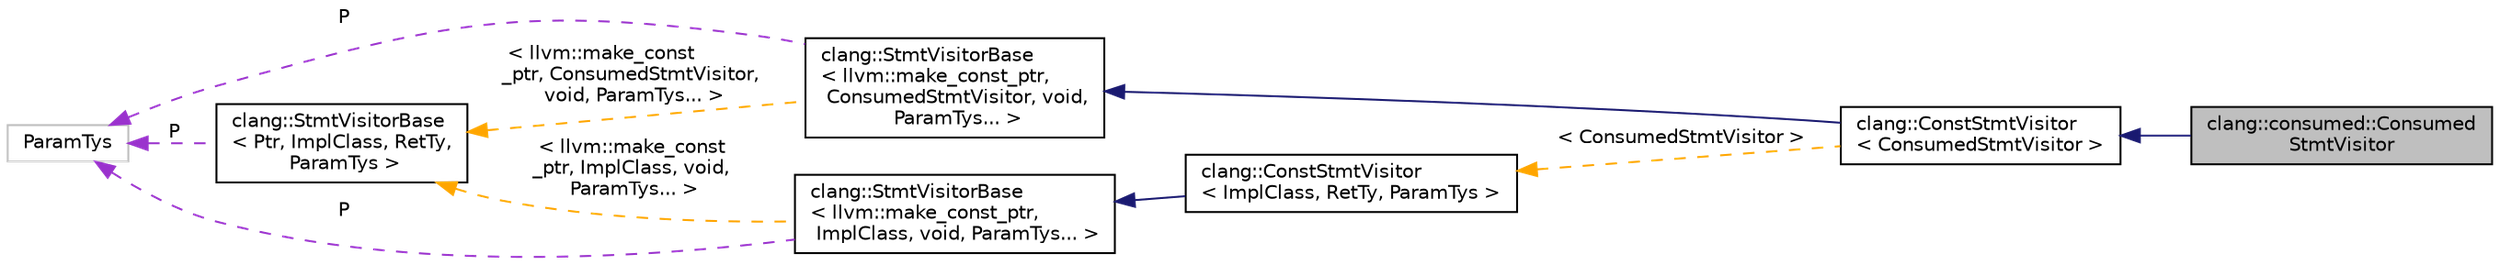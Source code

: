 digraph "clang::consumed::ConsumedStmtVisitor"
{
 // LATEX_PDF_SIZE
  bgcolor="transparent";
  edge [fontname="Helvetica",fontsize="10",labelfontname="Helvetica",labelfontsize="10"];
  node [fontname="Helvetica",fontsize="10",shape=record];
  rankdir="LR";
  Node1 [label="clang::consumed::Consumed\lStmtVisitor",height=0.2,width=0.4,color="black", fillcolor="grey75", style="filled", fontcolor="black",tooltip=" "];
  Node2 -> Node1 [dir="back",color="midnightblue",fontsize="10",style="solid",fontname="Helvetica"];
  Node2 [label="clang::ConstStmtVisitor\l\< ConsumedStmtVisitor \>",height=0.2,width=0.4,color="black",URL="$classclang_1_1ConstStmtVisitor.html",tooltip=" "];
  Node3 -> Node2 [dir="back",color="midnightblue",fontsize="10",style="solid",fontname="Helvetica"];
  Node3 [label="clang::StmtVisitorBase\l\< llvm::make_const_ptr,\l ConsumedStmtVisitor, void,\l ParamTys... \>",height=0.2,width=0.4,color="black",URL="$classclang_1_1StmtVisitorBase.html",tooltip=" "];
  Node4 -> Node3 [dir="back",color="darkorchid3",fontsize="10",style="dashed",label=" P" ,fontname="Helvetica"];
  Node4 [label="ParamTys",height=0.2,width=0.4,color="grey75",tooltip=" "];
  Node5 -> Node3 [dir="back",color="orange",fontsize="10",style="dashed",label=" \< llvm::make_const\l_ptr, ConsumedStmtVisitor,\l void, ParamTys... \>" ,fontname="Helvetica"];
  Node5 [label="clang::StmtVisitorBase\l\< Ptr, ImplClass, RetTy,\l ParamTys \>",height=0.2,width=0.4,color="black",URL="$classclang_1_1StmtVisitorBase.html",tooltip="StmtVisitorBase - This class implements a simple visitor for Stmt subclasses."];
  Node4 -> Node5 [dir="back",color="darkorchid3",fontsize="10",style="dashed",label=" P" ,fontname="Helvetica"];
  Node6 -> Node2 [dir="back",color="orange",fontsize="10",style="dashed",label=" \< ConsumedStmtVisitor \>" ,fontname="Helvetica"];
  Node6 [label="clang::ConstStmtVisitor\l\< ImplClass, RetTy, ParamTys \>",height=0.2,width=0.4,color="black",URL="$classclang_1_1ConstStmtVisitor.html",tooltip="ConstStmtVisitor - This class implements a simple visitor for Stmt subclasses."];
  Node7 -> Node6 [dir="back",color="midnightblue",fontsize="10",style="solid",fontname="Helvetica"];
  Node7 [label="clang::StmtVisitorBase\l\< llvm::make_const_ptr,\l ImplClass, void, ParamTys... \>",height=0.2,width=0.4,color="black",URL="$classclang_1_1StmtVisitorBase.html",tooltip=" "];
  Node4 -> Node7 [dir="back",color="darkorchid3",fontsize="10",style="dashed",label=" P" ,fontname="Helvetica"];
  Node5 -> Node7 [dir="back",color="orange",fontsize="10",style="dashed",label=" \< llvm::make_const\l_ptr, ImplClass, void,\l ParamTys... \>" ,fontname="Helvetica"];
}
